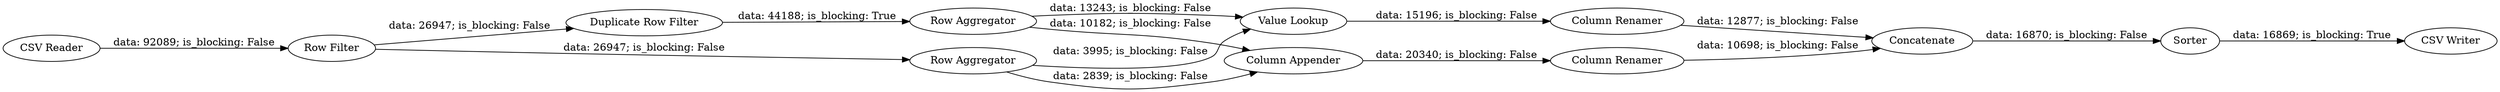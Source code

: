 digraph {
	"5001179006703606683_2" [label="Row Filter"]
	"5001179006703606683_6" [label="Value Lookup"]
	"5001179006703606683_5" [label="Row Aggregator"]
	"5001179006703606683_7" [label="Column Appender"]
	"5001179006703606683_3" [label="Row Aggregator"]
	"5001179006703606683_12" [label=Concatenate]
	"5001179006703606683_11" [label="CSV Writer"]
	"5001179006703606683_1" [label="CSV Reader"]
	"5001179006703606683_8" [label="Column Renamer"]
	"5001179006703606683_10" [label=Sorter]
	"5001179006703606683_4" [label="Duplicate Row Filter"]
	"5001179006703606683_9" [label="Column Renamer"]
	"5001179006703606683_2" -> "5001179006703606683_3" [label="data: 26947; is_blocking: False"]
	"5001179006703606683_10" -> "5001179006703606683_11" [label="data: 16869; is_blocking: True"]
	"5001179006703606683_5" -> "5001179006703606683_7" [label="data: 10182; is_blocking: False"]
	"5001179006703606683_3" -> "5001179006703606683_6" [label="data: 3995; is_blocking: False"]
	"5001179006703606683_9" -> "5001179006703606683_12" [label="data: 10698; is_blocking: False"]
	"5001179006703606683_7" -> "5001179006703606683_9" [label="data: 20340; is_blocking: False"]
	"5001179006703606683_8" -> "5001179006703606683_12" [label="data: 12877; is_blocking: False"]
	"5001179006703606683_1" -> "5001179006703606683_2" [label="data: 92089; is_blocking: False"]
	"5001179006703606683_2" -> "5001179006703606683_4" [label="data: 26947; is_blocking: False"]
	"5001179006703606683_4" -> "5001179006703606683_5" [label="data: 44188; is_blocking: True"]
	"5001179006703606683_5" -> "5001179006703606683_6" [label="data: 13243; is_blocking: False"]
	"5001179006703606683_6" -> "5001179006703606683_8" [label="data: 15196; is_blocking: False"]
	"5001179006703606683_3" -> "5001179006703606683_7" [label="data: 2839; is_blocking: False"]
	"5001179006703606683_12" -> "5001179006703606683_10" [label="data: 16870; is_blocking: False"]
	rankdir=LR
}
